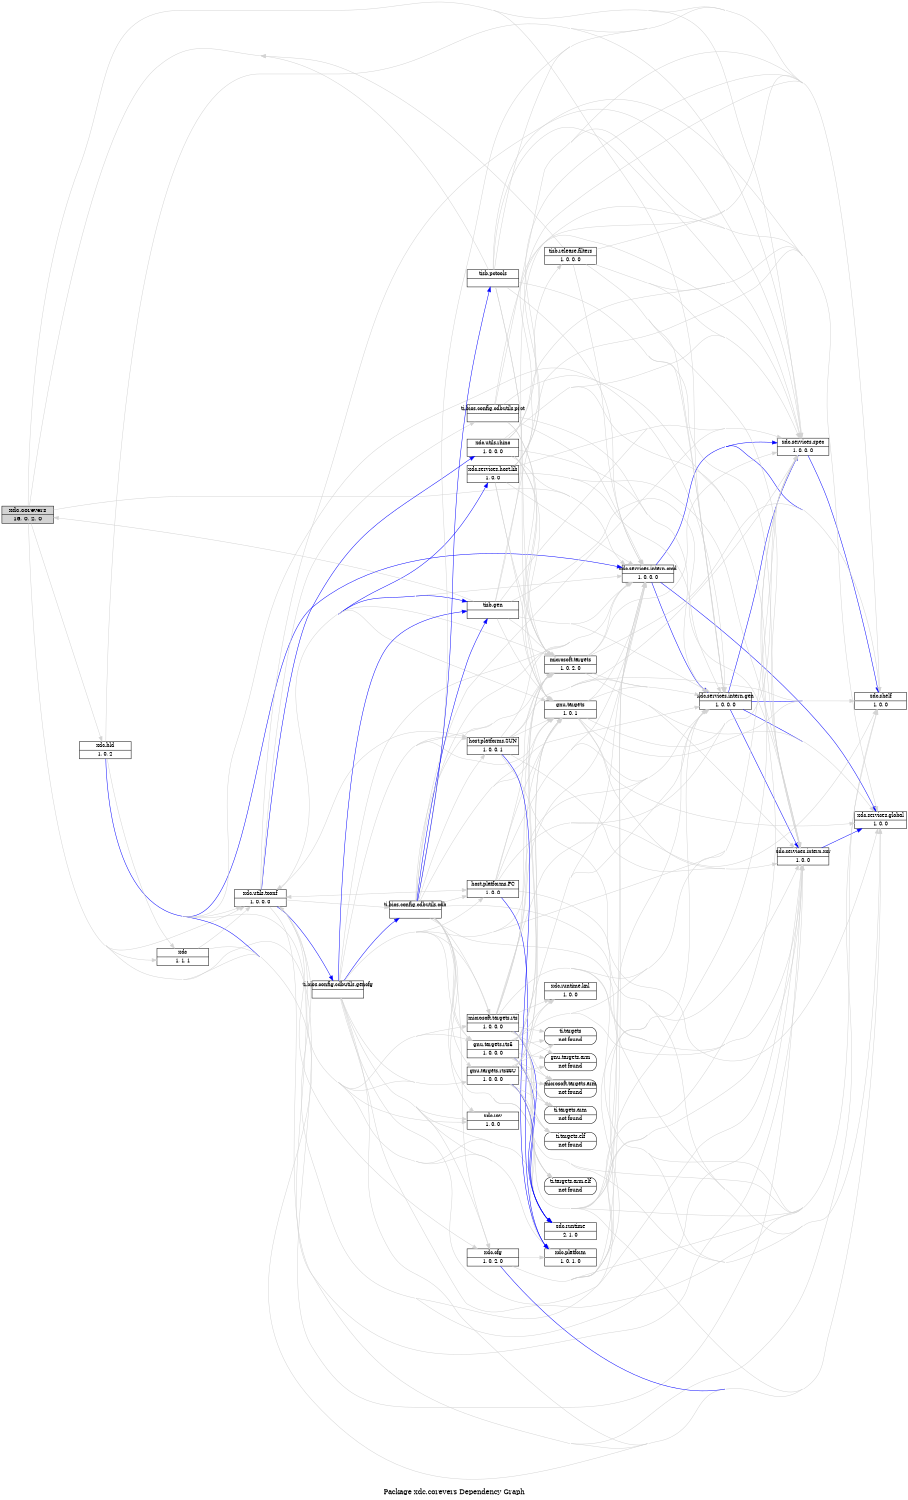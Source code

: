 digraph dependencies {
    label="\nPackage xdc.corevers Dependency Graph";
    size="7.5,10";
    rankdir=LR;
    ranksep=".75";
    concentrate="true";
    node [fixedsize=true, width=1.5, style=filled, color=black];
    node [font=Helvetica, fontsize=12, fillcolor=lightgrey];
    xdc_corevers [shape=record,label="xdc.corevers|16, 0, 2, 0", URL="package.rel.xml"];
    node [fontsize=10, fillcolor=white];

    edge [style=solid, color=blue]

    edge [style=solid, color=lightgrey]
    xdc_bld [shape=record,label="xdc.bld|1, 0, 2", URL="../../bld/package/package.rel.svg"];
    xdc_corevers -> xdc_bld;
    xdc_services_spec [shape=record,label="xdc.services.spec|1, 0, 0, 0", URL="../../services/spec/package/package.rel.svg"];
    xdc_corevers -> xdc_services_spec;
    xdc_utils_tconf [shape=record,label="xdc.utils.tconf|1, 0, 0, 0", URL="../../../../../imports/xdc/utils/tconf/package/package.rel.svg"];
    xdc_corevers -> xdc_utils_tconf;
    xdc_shelf [shape=record,label="xdc.shelf|1, 0, 0", URL="../../shelf/package/package.rel.svg"];
    xdc_corevers -> xdc_shelf;
    xdc_services_global [shape=record,label="xdc.services.global|1, 0, 0", URL="../../services/global/package/package.rel.svg"];
    xdc_corevers -> xdc_services_global;
    xdc_services_intern_cmd [shape=record,label="xdc.services.intern.cmd|1, 0, 0, 0", URL="../../services/intern/cmd/package/package.rel.svg"];
    xdc_corevers -> xdc_services_intern_cmd;
    xdc_services_intern_xsr [shape=record,label="xdc.services.intern.xsr|1, 0, 0", URL="../../services/intern/xsr/package/package.rel.svg"];
    xdc_corevers -> xdc_services_intern_xsr;
    xdc [shape=record,label="xdc|1, 1, 1", URL="../../package/package.rel.svg"];
    xdc_corevers -> xdc;
    xdc_services_intern_gen [shape=record,label="xdc.services.intern.gen|1, 0, 0, 0", URL="../../services/intern/gen/package/package.rel.svg"];
    xdc_corevers -> xdc_services_intern_gen;

    edge [style=solid, color=blue]
    xdc_services_intern_gen -> xdc_shelf;
    xdc_services_intern_gen -> xdc_services_spec;
    xdc_services_intern_gen -> xdc_services_global;
    xdc_services_intern_gen -> xdc_services_intern_xsr;

    edge [style=solid, color=lightgrey]

    edge [style=solid, color=blue]

    edge [style=solid, color=lightgrey]
    xdc -> xdc_services_global;
    xdc -> xdc_utils_tconf;

    edge [style=solid, color=blue]
    xdc_services_intern_xsr -> xdc_services_global;

    edge [style=solid, color=lightgrey]

    edge [style=solid, color=blue]
    xdc_services_intern_cmd -> xdc_shelf;
    xdc_services_intern_cmd -> xdc_services_spec;
    xdc_services_intern_cmd -> xdc_services_global;
    xdc_services_intern_cmd -> xdc_services_intern_gen;

    edge [style=solid, color=lightgrey]

    edge [style=solid, color=blue]

    edge [style=solid, color=lightgrey]

    edge [style=solid, color=blue]

    edge [style=solid, color=lightgrey]

    edge [style=solid, color=blue]
    xdc_utils_rhino [shape=record,label="xdc.utils.rhino|1, 0, 0, 0", URL="../../../../../imports/xdc/utils/rhino/package/package.rel.svg"];
    xdc_utils_tconf -> xdc_utils_rhino;
    xdc_services_host_lib [shape=record,label="xdc.services.host.lib|1, 0, 0", URL="../../../../../imports/xdc/services/host/lib/package/package.rel.svg"];
    xdc_utils_tconf -> xdc_services_host_lib;
    ti_bios_config_cdbutils_gencfg [shape=record,label="ti.bios.config.cdbutils.gencfg|", URL="../../../../../imports/ti/bios/config/cdbutils/gencfg/package/package.rel.svg"];
    xdc_utils_tconf -> ti_bios_config_cdbutils_gencfg;
    tisb_gen [shape=record,label="tisb.gen|", URL="../../../../../imports/tisb/gen/package/package.rel.svg"];
    xdc_utils_tconf -> tisb_gen;

    edge [style=solid, color=lightgrey]
    xdc_utils_tconf -> ti_bios_config_cdbutils_gencfg;
    ti_bios_config_cdbutils_cdb [shape=record,label="ti.bios.config.cdbutils.cdb|", URL="../../../../../imports/ti/bios/config/cdbutils/cdb/package/package.rel.svg"];
    xdc_utils_tconf -> ti_bios_config_cdbutils_cdb;
    xdc_rov [shape=record,label="xdc.rov|1, 0, 0", URL="../../rov/package/package.rel.svg"];
    xdc_utils_tconf -> xdc_rov;
    xdc_utils_tconf -> xdc_services_intern_cmd;
    xdc_utils_tconf -> xdc_utils_rhino;
    host_platforms_PC [shape=record,label="host.platforms.PC|1, 0, 0", URL="../../../host/platforms/PC/package/package.rel.svg"];
    xdc_utils_tconf -> host_platforms_PC;
    gnu_targets_rts5 [shape=record,label="gnu.targets.rts5|1, 0, 0, 0", URL="../../../../../imports/gnu/targets/rts5/package/package.rel.svg"];
    xdc_utils_tconf -> gnu_targets_rts5;
    gnu_targets [shape=record,label="gnu.targets|1, 0, 1", URL="../../../../../imports/gnu/targets/package/package.rel.svg"];
    xdc_utils_tconf -> gnu_targets;
    xdc_cfg [shape=record,label="xdc.cfg|1, 0, 2, 0", URL="../../cfg/package/package.rel.svg"];
    xdc_utils_tconf -> xdc_cfg;
    xdc_utils_tconf -> tisb_gen;
    microsoft_targets_rts [shape=record,label="microsoft.targets.rts|1, 0, 0, 0", URL="../../../../../imports/microsoft/targets/rts/package/package.rel.svg"];
    xdc_utils_tconf -> microsoft_targets_rts;
    xdc_utils_tconf -> xdc_services_global;
    xdc_utils_tconf -> xdc_services_intern_gen;
    host_platforms_SUN [shape=record,label="host.platforms.SUN|1, 0, 0, 1", URL="../../../host/platforms/SUN/package/package.rel.svg"];
    xdc_utils_tconf -> host_platforms_SUN;
    xdc_utils_tconf -> xdc_services_spec;
    ti_bios_config_cdbutils_prot [shape=record,label="ti.bios.config.cdbutils.prot|", URL="../../../../../imports/ti/bios/config/cdbutils/prot/package/package.rel.svg"];
    xdc_utils_tconf -> ti_bios_config_cdbutils_prot;
    xdc_utils_tconf -> xdc_shelf;
    microsoft_targets [shape=record,label="microsoft.targets|1, 0, 2, 0", URL="../../../../../imports/microsoft/targets/package/package.rel.svg"];
    xdc_utils_tconf -> microsoft_targets;
    gnu_targets_rts86U [shape=record,label="gnu.targets.rts86U|1, 0, 0, 0", URL="../../../../../imports/gnu/targets/rts86U/package/package.rel.svg"];
    xdc_utils_tconf -> gnu_targets_rts86U;
    xdc_utils_tconf -> xdc_services_host_lib;
    xdc_utils_tconf -> xdc_services_intern_xsr;
    xdc_platform [shape=record,label="xdc.platform|1, 0, 1, 0", URL="../../platform/package/package.rel.svg"];
    xdc_utils_tconf -> xdc_platform;
    xdc_runtime [shape=record,label="xdc.runtime|2, 1, 0", URL="../../runtime/package/package.rel.svg"];
    xdc_utils_tconf -> xdc_runtime;

    edge [style=solid, color=blue]

    edge [style=solid, color=lightgrey]

    edge [style=solid, color=blue]

    edge [style=solid, color=lightgrey]

    edge [style=solid, color=blue]
    gnu_targets_rts86U -> xdc_runtime;

    edge [style=solid, color=lightgrey]
    ti_targets_elf [shape=record,label="ti.targets.elf|not found"style=rounded, ];
    gnu_targets_rts86U -> ti_targets_elf;
    gnu_targets_rts86U -> xdc_services_intern_cmd;
    ti_targets_arm_elf [shape=record,label="ti.targets.arm.elf|not found"style=rounded, ];
    gnu_targets_rts86U -> ti_targets_arm_elf;
    xdc_runtime_knl [shape=record,label="xdc.runtime.knl|1, 0, 0", URL="../../runtime/knl/package/package.rel.svg"];
    gnu_targets_rts86U -> xdc_runtime_knl;
    gnu_targets_rts86U -> gnu_targets;
    gnu_targets_rts86U -> xdc_services_global;
    gnu_targets_rts86U -> xdc_services_intern_gen;
    gnu_targets_arm [shape=record,label="gnu.targets.arm|not found"style=rounded, ];
    gnu_targets_rts86U -> gnu_targets_arm;
    microsoft_targets_arm [shape=record,label="microsoft.targets.arm|not found"style=rounded, ];
    gnu_targets_rts86U -> microsoft_targets_arm;
    gnu_targets_rts86U -> xdc_runtime;
    gnu_targets_rts86U -> xdc_services_intern_xsr;
    gnu_targets_rts86U -> xdc_shelf;
    gnu_targets_rts86U -> microsoft_targets;
    ti_targets [shape=record,label="ti.targets|not found"style=rounded, ];
    gnu_targets_rts86U -> ti_targets;
    ti_targets_arm [shape=record,label="ti.targets.arm|not found"style=rounded, ];
    gnu_targets_rts86U -> ti_targets_arm;
    gnu_targets_rts86U -> xdc_services_spec;

    edge [style=solid, color=blue]

    edge [style=solid, color=lightgrey]

    edge [style=solid, color=blue]

    edge [style=solid, color=lightgrey]

    edge [style=solid, color=blue]

    edge [style=solid, color=lightgrey]

    edge [style=solid, color=blue]

    edge [style=solid, color=lightgrey]

    edge [style=solid, color=blue]

    edge [style=solid, color=lightgrey]

    edge [style=solid, color=blue]

    edge [style=solid, color=lightgrey]

    edge [style=solid, color=blue]

    edge [style=solid, color=lightgrey]

    edge [style=solid, color=blue]

    edge [style=solid, color=lightgrey]
    microsoft_targets -> xdc_services_intern_cmd;
    microsoft_targets -> xdc_services_intern_xsr;
    microsoft_targets -> xdc_services_global;
    microsoft_targets -> xdc_services_intern_gen;
    microsoft_targets -> xdc_shelf;
    microsoft_targets -> xdc_services_spec;

    edge [style=solid, color=blue]

    edge [style=solid, color=lightgrey]
    ti_bios_config_cdbutils_prot -> microsoft_targets;
    ti_bios_config_cdbutils_prot -> xdc_services_global;
    ti_bios_config_cdbutils_prot -> xdc_services_intern_cmd;
    ti_bios_config_cdbutils_prot -> xdc_services_intern_xsr;
    ti_bios_config_cdbutils_prot -> gnu_targets;
    ti_bios_config_cdbutils_prot -> xdc_shelf;
    ti_bios_config_cdbutils_prot -> xdc_services_intern_gen;
    ti_bios_config_cdbutils_prot -> xdc_services_spec;

    edge [style=solid, color=blue]
    host_platforms_SUN -> xdc_platform;

    edge [style=solid, color=lightgrey]
    host_platforms_SUN -> xdc_services_spec;
    host_platforms_SUN -> xdc_utils_tconf;
    host_platforms_SUN -> microsoft_targets;
    host_platforms_SUN -> xdc_shelf;
    host_platforms_SUN -> xdc_services_global;
    host_platforms_SUN -> xdc_services_intern_cmd;
    host_platforms_SUN -> xdc_services_intern_xsr;
    host_platforms_SUN -> gnu_targets;
    host_platforms_SUN -> xdc_platform;
    host_platforms_SUN -> xdc_services_intern_gen;

    edge [style=solid, color=blue]
    microsoft_targets_rts -> xdc_runtime;

    edge [style=solid, color=lightgrey]
    microsoft_targets_rts -> ti_targets_elf;
    microsoft_targets_rts -> xdc_services_intern_cmd;
    microsoft_targets_rts -> ti_targets_arm_elf;
    microsoft_targets_rts -> xdc_runtime_knl;
    microsoft_targets_rts -> gnu_targets;
    microsoft_targets_rts -> xdc_services_global;
    microsoft_targets_rts -> xdc_services_intern_gen;
    microsoft_targets_rts -> gnu_targets_arm;
    microsoft_targets_rts -> microsoft_targets_arm;
    microsoft_targets_rts -> xdc_runtime;
    microsoft_targets_rts -> xdc_services_intern_xsr;
    microsoft_targets_rts -> xdc_shelf;
    microsoft_targets_rts -> microsoft_targets;
    microsoft_targets_rts -> ti_targets;
    microsoft_targets_rts -> ti_targets_arm;
    microsoft_targets_rts -> xdc_services_spec;

    edge [style=solid, color=blue]
    xdc_cfg -> xdc_services_global;

    edge [style=solid, color=lightgrey]
    xdc_cfg -> xdc_services_spec;
    xdc_cfg -> xdc_utils_tconf;
    xdc_cfg -> xdc_shelf;
    xdc_cfg -> xdc_services_global;
    xdc_cfg -> xdc_services_intern_cmd;
    xdc_cfg -> xdc_services_intern_xsr;
    xdc_cfg -> xdc_services_intern_gen;
    xdc_cfg -> xdc_platform;

    edge [style=solid, color=blue]

    edge [style=solid, color=lightgrey]
    gnu_targets -> xdc_services_intern_cmd;
    gnu_targets -> xdc_services_intern_xsr;
    gnu_targets -> xdc_services_global;
    gnu_targets -> xdc_services_intern_gen;
    gnu_targets -> xdc_shelf;
    gnu_targets -> xdc_services_spec;

    edge [style=solid, color=blue]
    gnu_targets_rts5 -> xdc_runtime;

    edge [style=solid, color=lightgrey]
    gnu_targets_rts5 -> ti_targets_elf;
    gnu_targets_rts5 -> xdc_services_intern_cmd;
    gnu_targets_rts5 -> ti_targets_arm_elf;
    gnu_targets_rts5 -> xdc_runtime_knl;
    gnu_targets_rts5 -> gnu_targets;
    gnu_targets_rts5 -> xdc_services_global;
    gnu_targets_rts5 -> xdc_services_intern_gen;
    gnu_targets_rts5 -> gnu_targets_arm;
    gnu_targets_rts5 -> microsoft_targets_arm;
    gnu_targets_rts5 -> xdc_runtime;
    gnu_targets_rts5 -> xdc_services_intern_xsr;
    gnu_targets_rts5 -> xdc_shelf;
    gnu_targets_rts5 -> microsoft_targets;
    gnu_targets_rts5 -> ti_targets;
    gnu_targets_rts5 -> ti_targets_arm;
    gnu_targets_rts5 -> xdc_services_spec;

    edge [style=solid, color=blue]
    host_platforms_PC -> xdc_platform;

    edge [style=solid, color=lightgrey]
    host_platforms_PC -> xdc_services_spec;
    host_platforms_PC -> xdc_utils_tconf;
    host_platforms_PC -> microsoft_targets;
    host_platforms_PC -> xdc_shelf;
    host_platforms_PC -> xdc_services_global;
    host_platforms_PC -> xdc_services_intern_cmd;
    host_platforms_PC -> xdc_services_intern_xsr;
    host_platforms_PC -> gnu_targets;
    host_platforms_PC -> xdc_platform;
    host_platforms_PC -> xdc_services_intern_gen;

    edge [style=solid, color=blue]

    edge [style=solid, color=lightgrey]

    edge [style=solid, color=blue]
    ti_bios_config_cdbutils_cdb -> tisb_gen;
    tisb_pctools [shape=record,label="tisb.pctools|", URL="../../../../../imports/tisb/pctools/package/package.rel.svg"];
    ti_bios_config_cdbutils_cdb -> tisb_pctools;

    edge [style=solid, color=lightgrey]
    ti_bios_config_cdbutils_cdb -> xdc_rov;
    ti_bios_config_cdbutils_cdb -> xdc_services_intern_cmd;
    ti_bios_config_cdbutils_cdb -> host_platforms_PC;
    ti_bios_config_cdbutils_cdb -> gnu_targets_rts5;
    ti_bios_config_cdbutils_cdb -> gnu_targets;
    ti_bios_config_cdbutils_cdb -> xdc_cfg;
    ti_bios_config_cdbutils_cdb -> tisb_gen;
    ti_bios_config_cdbutils_cdb -> microsoft_targets_rts;
    ti_bios_config_cdbutils_cdb -> xdc_services_global;
    ti_bios_config_cdbutils_cdb -> xdc_services_intern_gen;
    ti_bios_config_cdbutils_cdb -> host_platforms_SUN;
    ti_bios_config_cdbutils_cdb -> xdc_services_spec;
    ti_bios_config_cdbutils_cdb -> xdc_shelf;
    ti_bios_config_cdbutils_cdb -> microsoft_targets;
    ti_bios_config_cdbutils_cdb -> gnu_targets_rts86U;
    ti_bios_config_cdbutils_cdb -> xdc_services_intern_xsr;
    ti_bios_config_cdbutils_cdb -> xdc_platform;
    ti_bios_config_cdbutils_cdb -> xdc_runtime;

    edge [style=solid, color=blue]

    edge [style=solid, color=lightgrey]
    tisb_pctools -> xdc_shelf;
    tisb_pctools -> gnu_targets;
    tisb_pctools -> xdc_services_spec;
    tisb_pctools -> microsoft_targets;
    tisb_pctools -> xdc_services_intern_cmd;
    tisb_pctools -> xdc_services_intern_xsr;
    tisb_pctools -> xdc_corevers;
    tisb_pctools -> xdc_services_global;
    tisb_pctools -> xdc_services_intern_gen;

    edge [style=solid, color=blue]

    edge [style=solid, color=lightgrey]
    tisb_gen -> xdc_shelf;
    tisb_gen -> gnu_targets;
    tisb_gen -> xdc_services_spec;
    tisb_gen -> microsoft_targets;
    tisb_gen -> xdc_services_intern_cmd;
    tisb_gen -> xdc_services_intern_xsr;
    tisb_gen -> xdc_corevers;
    tisb_gen -> xdc_services_global;
    tisb_gen -> xdc_services_intern_gen;

    edge [style=solid, color=blue]
    ti_bios_config_cdbutils_gencfg -> tisb_gen;
    ti_bios_config_cdbutils_gencfg -> ti_bios_config_cdbutils_cdb;

    edge [style=solid, color=lightgrey]
    ti_bios_config_cdbutils_gencfg -> ti_bios_config_cdbutils_cdb;
    ti_bios_config_cdbutils_gencfg -> xdc_rov;
    ti_bios_config_cdbutils_gencfg -> xdc_services_intern_cmd;
    ti_bios_config_cdbutils_gencfg -> host_platforms_PC;
    ti_bios_config_cdbutils_gencfg -> gnu_targets_rts5;
    ti_bios_config_cdbutils_gencfg -> gnu_targets;
    ti_bios_config_cdbutils_gencfg -> xdc_cfg;
    ti_bios_config_cdbutils_gencfg -> tisb_gen;
    ti_bios_config_cdbutils_gencfg -> microsoft_targets_rts;
    ti_bios_config_cdbutils_gencfg -> xdc_services_global;
    ti_bios_config_cdbutils_gencfg -> xdc_services_intern_gen;
    ti_bios_config_cdbutils_gencfg -> host_platforms_SUN;
    ti_bios_config_cdbutils_gencfg -> xdc_services_spec;
    ti_bios_config_cdbutils_gencfg -> xdc_shelf;
    ti_bios_config_cdbutils_gencfg -> microsoft_targets;
    ti_bios_config_cdbutils_gencfg -> gnu_targets_rts86U;
    ti_bios_config_cdbutils_gencfg -> xdc_services_intern_xsr;
    ti_bios_config_cdbutils_gencfg -> xdc_platform;
    ti_bios_config_cdbutils_gencfg -> xdc_runtime;

    edge [style=solid, color=blue]

    edge [style=solid, color=lightgrey]
    xdc_services_host_lib -> microsoft_targets;
    xdc_services_host_lib -> xdc_services_global;
    xdc_services_host_lib -> xdc_services_intern_cmd;
    xdc_services_host_lib -> xdc_services_intern_xsr;
    tisb_release_filters [shape=record,label="tisb.release.filters|1, 0, 0, 0", URL="../../../../../../../../../../toolsrc/library/toolsD15/packages/tisb/release/filters/package/package.rel.svg"];
    xdc_services_host_lib -> tisb_release_filters;
    xdc_services_host_lib -> gnu_targets;
    xdc_services_host_lib -> xdc_services_intern_gen;
    xdc_services_host_lib -> xdc_shelf;
    xdc_services_host_lib -> xdc_services_spec;

    edge [style=solid, color=blue]

    edge [style=solid, color=lightgrey]
    tisb_release_filters -> xdc_services_intern_gen;
    tisb_release_filters -> xdc_shelf;
    tisb_release_filters -> xdc_services_global;
    tisb_release_filters -> xdc_services_spec;
    tisb_release_filters -> xdc_services_intern_cmd;
    tisb_release_filters -> xdc_corevers;
    tisb_release_filters -> xdc_services_intern_xsr;

    edge [style=solid, color=blue]

    edge [style=solid, color=lightgrey]
    xdc_utils_rhino -> microsoft_targets;
    xdc_utils_rhino -> xdc_services_global;
    xdc_utils_rhino -> xdc_services_intern_cmd;
    xdc_utils_rhino -> xdc_services_intern_xsr;
    xdc_utils_rhino -> gnu_targets;
    xdc_utils_rhino -> xdc_shelf;
    xdc_utils_rhino -> xdc_services_intern_gen;
    xdc_utils_rhino -> xdc_services_spec;

    edge [style=solid, color=blue]
    xdc_services_spec -> xdc_shelf;

    edge [style=solid, color=lightgrey]

    edge [style=solid, color=blue]
    xdc_bld -> xdc_services_global;
    xdc_bld -> xdc_services_intern_cmd;

    edge [style=solid, color=lightgrey]
    xdc_bld -> xdc_services_spec;
    xdc_bld -> xdc_utils_tconf;
    xdc_bld -> xdc_shelf;
    xdc_bld -> xdc_services_global;
    xdc_bld -> xdc_services_intern_cmd;
    xdc_bld -> xdc_services_intern_xsr;
    xdc_bld -> xdc;
    xdc_bld -> xdc_services_intern_gen;
}
